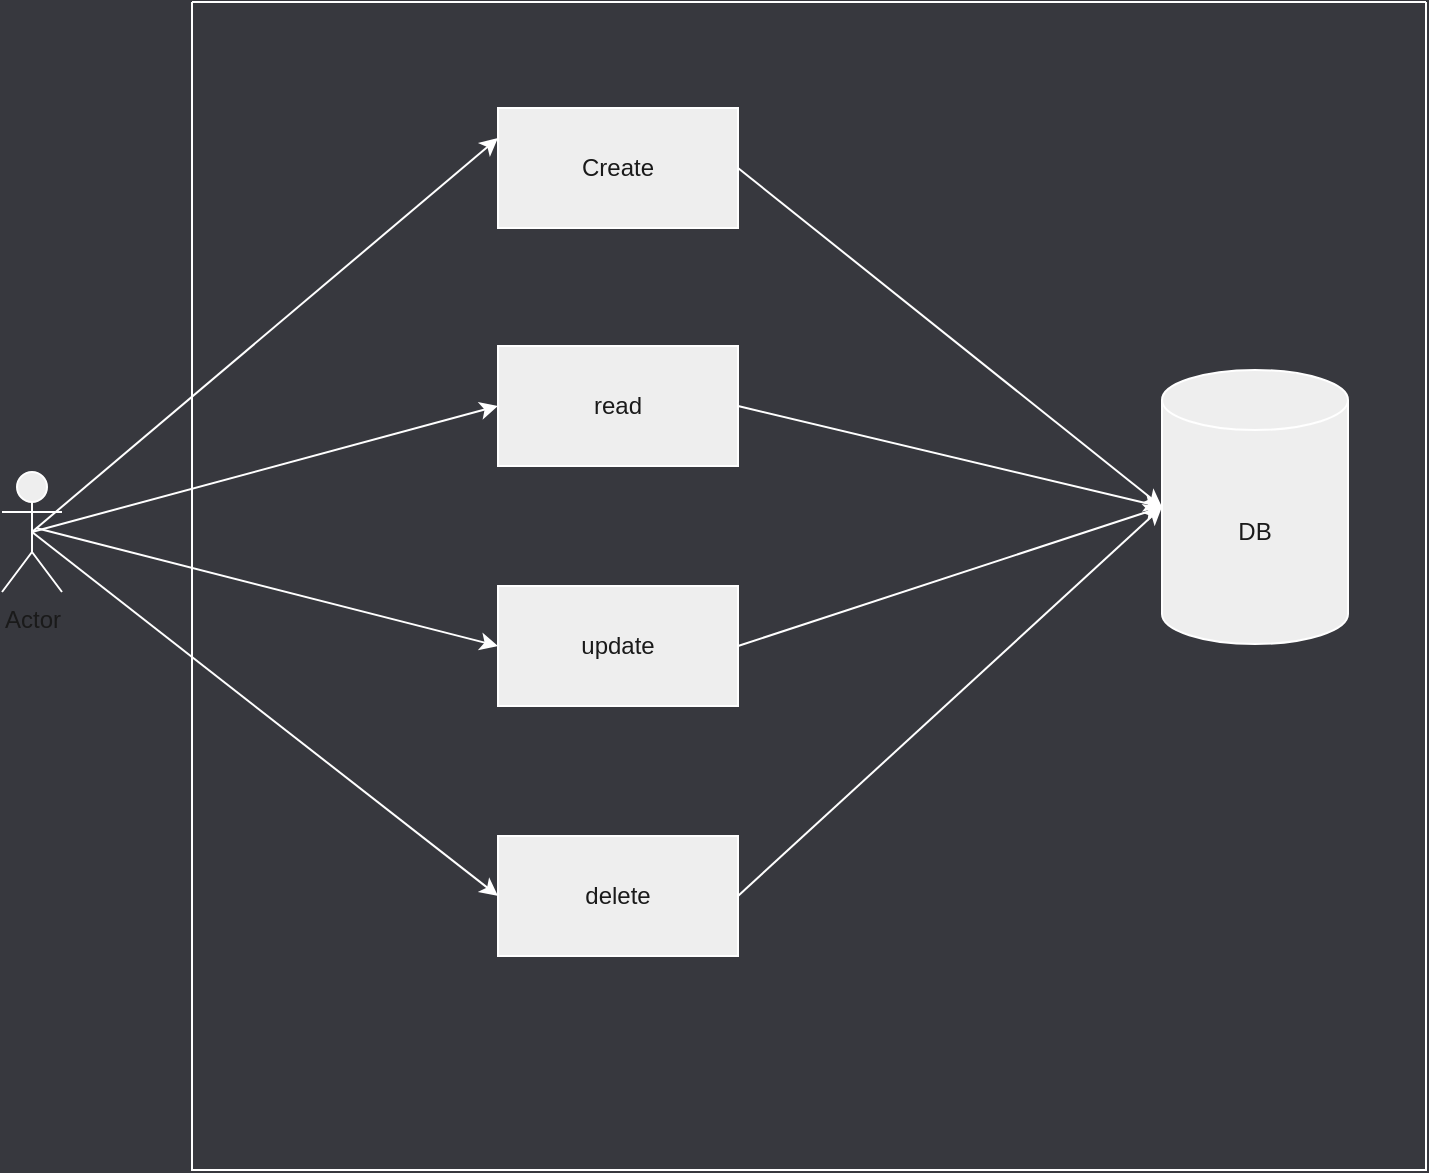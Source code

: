 <mxfile version="16.5.6" type="github">
  <diagram id="m1ksbPN5bti-xOAV3YIH" name="Page-1">
    <mxGraphModel dx="813" dy="431" grid="0" gridSize="10" guides="1" tooltips="1" connect="1" arrows="1" fold="1" page="1" pageScale="1" pageWidth="1169" pageHeight="827" background="#37383E" math="0" shadow="0">
      <root>
        <mxCell id="0" />
        <mxCell id="1" parent="0" />
        <mxCell id="L-0xGDhU7ctL9wH_HWe9-8" value="Actor" style="shape=umlActor;verticalLabelPosition=bottom;verticalAlign=top;html=1;outlineConnect=0;rounded=0;sketch=0;fontColor=#1A1A1A;strokeColor=#FFFFFF;fillColor=#EEEEEE;" vertex="1" parent="1">
          <mxGeometry x="64" y="253" width="30" height="60" as="geometry" />
        </mxCell>
        <mxCell id="L-0xGDhU7ctL9wH_HWe9-10" value="" style="swimlane;startSize=0;rounded=0;sketch=0;fontColor=#1A1A1A;strokeColor=#FFFFFF;fillColor=#EEEEEE;" vertex="1" parent="1">
          <mxGeometry x="159" y="18" width="617" height="584" as="geometry">
            <mxRectangle x="159" y="18" width="50" height="44" as="alternateBounds" />
          </mxGeometry>
        </mxCell>
        <mxCell id="L-0xGDhU7ctL9wH_HWe9-4" value="Create" style="rounded=0;whiteSpace=wrap;html=1;sketch=0;fontColor=#1A1A1A;strokeColor=#FFFFFF;fillColor=#EEEEEE;" vertex="1" parent="L-0xGDhU7ctL9wH_HWe9-10">
          <mxGeometry x="153" y="53" width="120" height="60" as="geometry" />
        </mxCell>
        <mxCell id="L-0xGDhU7ctL9wH_HWe9-5" value="read" style="rounded=0;whiteSpace=wrap;html=1;sketch=0;fontColor=#1A1A1A;strokeColor=#FFFFFF;fillColor=#EEEEEE;" vertex="1" parent="L-0xGDhU7ctL9wH_HWe9-10">
          <mxGeometry x="153" y="172" width="120" height="60" as="geometry" />
        </mxCell>
        <mxCell id="L-0xGDhU7ctL9wH_HWe9-6" value="update" style="rounded=0;whiteSpace=wrap;html=1;sketch=0;fontColor=#1A1A1A;strokeColor=#FFFFFF;fillColor=#EEEEEE;" vertex="1" parent="L-0xGDhU7ctL9wH_HWe9-10">
          <mxGeometry x="153" y="292" width="120" height="60" as="geometry" />
        </mxCell>
        <mxCell id="L-0xGDhU7ctL9wH_HWe9-7" value="delete" style="rounded=0;whiteSpace=wrap;html=1;sketch=0;fontColor=#1A1A1A;strokeColor=#FFFFFF;fillColor=#EEEEEE;" vertex="1" parent="L-0xGDhU7ctL9wH_HWe9-10">
          <mxGeometry x="153" y="417" width="120" height="60" as="geometry" />
        </mxCell>
        <mxCell id="L-0xGDhU7ctL9wH_HWe9-16" value="DB" style="shape=cylinder3;whiteSpace=wrap;html=1;boundedLbl=1;backgroundOutline=1;size=15;rounded=0;sketch=0;fontColor=#1A1A1A;strokeColor=#FFFFFF;fillColor=#EEEEEE;" vertex="1" parent="L-0xGDhU7ctL9wH_HWe9-10">
          <mxGeometry x="485" y="184" width="93" height="137" as="geometry" />
        </mxCell>
        <mxCell id="L-0xGDhU7ctL9wH_HWe9-17" value="" style="endArrow=classic;startArrow=none;html=1;rounded=1;sketch=0;fontColor=#FFFFFF;strokeColor=#FFFFFF;curved=0;exitX=1;exitY=0.5;exitDx=0;exitDy=0;entryX=0;entryY=0.5;entryDx=0;entryDy=0;entryPerimeter=0;startFill=0;" edge="1" parent="L-0xGDhU7ctL9wH_HWe9-10" source="L-0xGDhU7ctL9wH_HWe9-4" target="L-0xGDhU7ctL9wH_HWe9-16">
          <mxGeometry width="50" height="50" relative="1" as="geometry">
            <mxPoint x="347" y="136" as="sourcePoint" />
            <mxPoint x="397" y="86" as="targetPoint" />
          </mxGeometry>
        </mxCell>
        <mxCell id="L-0xGDhU7ctL9wH_HWe9-20" value="" style="endArrow=classic;startArrow=none;html=1;rounded=1;sketch=0;fontColor=#FFFFFF;strokeColor=#FFFFFF;curved=0;entryX=0;entryY=0.5;entryDx=0;entryDy=0;entryPerimeter=0;startFill=0;exitX=1;exitY=0.5;exitDx=0;exitDy=0;" edge="1" parent="L-0xGDhU7ctL9wH_HWe9-10" source="L-0xGDhU7ctL9wH_HWe9-5" target="L-0xGDhU7ctL9wH_HWe9-16">
          <mxGeometry width="50" height="50" relative="1" as="geometry">
            <mxPoint x="278" y="203" as="sourcePoint" />
            <mxPoint x="485.0" y="372.5" as="targetPoint" />
          </mxGeometry>
        </mxCell>
        <mxCell id="L-0xGDhU7ctL9wH_HWe9-19" value="" style="endArrow=classic;startArrow=none;html=1;rounded=1;sketch=0;fontColor=#FFFFFF;strokeColor=#FFFFFF;curved=0;exitX=1;exitY=0.5;exitDx=0;exitDy=0;entryX=0;entryY=0.5;entryDx=0;entryDy=0;entryPerimeter=0;startFill=0;" edge="1" parent="L-0xGDhU7ctL9wH_HWe9-10" source="L-0xGDhU7ctL9wH_HWe9-7" target="L-0xGDhU7ctL9wH_HWe9-16">
          <mxGeometry width="50" height="50" relative="1" as="geometry">
            <mxPoint x="282" y="426" as="sourcePoint" />
            <mxPoint x="494.0" y="595.5" as="targetPoint" />
          </mxGeometry>
        </mxCell>
        <mxCell id="L-0xGDhU7ctL9wH_HWe9-21" value="" style="endArrow=classic;startArrow=none;html=1;rounded=1;sketch=0;fontColor=#FFFFFF;strokeColor=#FFFFFF;curved=0;entryX=0;entryY=0.5;entryDx=0;entryDy=0;entryPerimeter=0;startFill=0;exitX=1;exitY=0.5;exitDx=0;exitDy=0;" edge="1" parent="L-0xGDhU7ctL9wH_HWe9-10" source="L-0xGDhU7ctL9wH_HWe9-6" target="L-0xGDhU7ctL9wH_HWe9-16">
          <mxGeometry width="50" height="50" relative="1" as="geometry">
            <mxPoint x="283" y="212" as="sourcePoint" />
            <mxPoint x="495" y="262.5" as="targetPoint" />
          </mxGeometry>
        </mxCell>
        <mxCell id="L-0xGDhU7ctL9wH_HWe9-12" value="" style="endArrow=classic;html=1;rounded=1;sketch=0;fontColor=#FFFFFF;strokeColor=#FFFFFF;curved=0;exitX=0.5;exitY=0.5;exitDx=0;exitDy=0;exitPerimeter=0;entryX=0;entryY=0.25;entryDx=0;entryDy=0;" edge="1" parent="1" source="L-0xGDhU7ctL9wH_HWe9-8" target="L-0xGDhU7ctL9wH_HWe9-4">
          <mxGeometry width="50" height="50" relative="1" as="geometry">
            <mxPoint x="88" y="271" as="sourcePoint" />
            <mxPoint x="138" y="221" as="targetPoint" />
          </mxGeometry>
        </mxCell>
        <mxCell id="L-0xGDhU7ctL9wH_HWe9-13" value="" style="endArrow=classic;html=1;rounded=1;sketch=0;fontColor=#FFFFFF;strokeColor=#FFFFFF;curved=0;exitX=0.5;exitY=0.5;exitDx=0;exitDy=0;exitPerimeter=0;entryX=0;entryY=0.5;entryDx=0;entryDy=0;" edge="1" parent="1" source="L-0xGDhU7ctL9wH_HWe9-8" target="L-0xGDhU7ctL9wH_HWe9-7">
          <mxGeometry width="50" height="50" relative="1" as="geometry">
            <mxPoint x="89" y="293" as="sourcePoint" />
            <mxPoint x="322" y="96" as="targetPoint" />
          </mxGeometry>
        </mxCell>
        <mxCell id="L-0xGDhU7ctL9wH_HWe9-14" value="" style="endArrow=classic;html=1;rounded=1;sketch=0;fontColor=#FFFFFF;strokeColor=#FFFFFF;curved=0;entryX=0;entryY=0.5;entryDx=0;entryDy=0;" edge="1" parent="1" target="L-0xGDhU7ctL9wH_HWe9-6">
          <mxGeometry width="50" height="50" relative="1" as="geometry">
            <mxPoint x="81" y="281" as="sourcePoint" />
            <mxPoint x="332" y="106" as="targetPoint" />
          </mxGeometry>
        </mxCell>
        <mxCell id="L-0xGDhU7ctL9wH_HWe9-15" value="" style="endArrow=classic;html=1;rounded=1;sketch=0;fontColor=#FFFFFF;strokeColor=#FFFFFF;curved=0;exitX=0.5;exitY=0.5;exitDx=0;exitDy=0;exitPerimeter=0;entryX=0;entryY=0.5;entryDx=0;entryDy=0;" edge="1" parent="1" source="L-0xGDhU7ctL9wH_HWe9-8" target="L-0xGDhU7ctL9wH_HWe9-5">
          <mxGeometry width="50" height="50" relative="1" as="geometry">
            <mxPoint x="109" y="313" as="sourcePoint" />
            <mxPoint x="342" y="116" as="targetPoint" />
          </mxGeometry>
        </mxCell>
      </root>
    </mxGraphModel>
  </diagram>
</mxfile>
